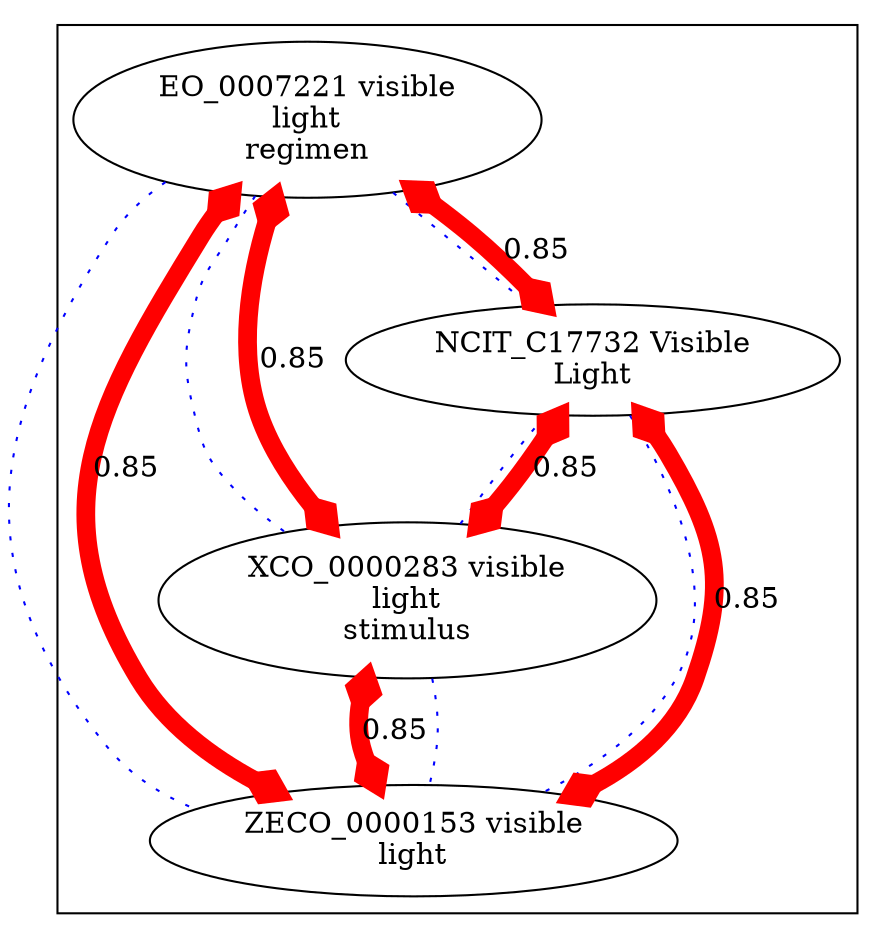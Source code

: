 digraph cliquegraph {
subgraph cluster_ZECO_0000153 {ZECO_0000153 [ label="ZECO_0000153 visible
light" ];
XCO_0000283 [ label="XCO_0000283 visible
light
stimulus" ];
NCIT_C17732 [ label="NCIT_C17732 Visible
Light" ];
EO_0007221 [ label="EO_0007221 visible
light
regimen" ];}
XCO_0000283 -> ZECO_0000153 [ arrowhead = none, penwidth=1, color=blue, label="", style=dotted]

EO_0007221 -> NCIT_C17732 [ arrowhead = none, penwidth=1, color=blue, label="", style=dotted]

EO_0007221 -> XCO_0000283 [ arrowhead = none, penwidth=1, color=blue, label="", style=dotted]

NCIT_C17732 -> ZECO_0000153 [ arrowhead = none, penwidth=1, color=blue, label="", style=dotted]

EO_0007221 -> ZECO_0000153 [ arrowhead = none, penwidth=1, color=blue, label="", style=dotted]

NCIT_C17732 -> XCO_0000283 [ arrowhead = none, penwidth=1, color=blue, label="", style=dotted]
EO_0007221 -> NCIT_C17732 [ arrowhead = ediamond, penwidth=9, color=red, label="0.85", style=solid, arrowtail=ediamond, dir=both]

NCIT_C17732 -> ZECO_0000153 [ arrowhead = ediamond, penwidth=9, color=red, label="0.85", style=solid, arrowtail=ediamond, dir=both]

NCIT_C17732 -> XCO_0000283 [ arrowhead = ediamond, penwidth=9, color=red, label="0.85", style=solid, arrowtail=ediamond, dir=both]

XCO_0000283 -> ZECO_0000153 [ arrowhead = ediamond, penwidth=9, color=red, label="0.85", style=solid, arrowtail=ediamond, dir=both]

EO_0007221 -> XCO_0000283 [ arrowhead = ediamond, penwidth=9, color=red, label="0.85", style=solid, arrowtail=ediamond, dir=both]

EO_0007221 -> ZECO_0000153 [ arrowhead = ediamond, penwidth=9, color=red, label="0.85", style=solid, arrowtail=ediamond, dir=both]
}